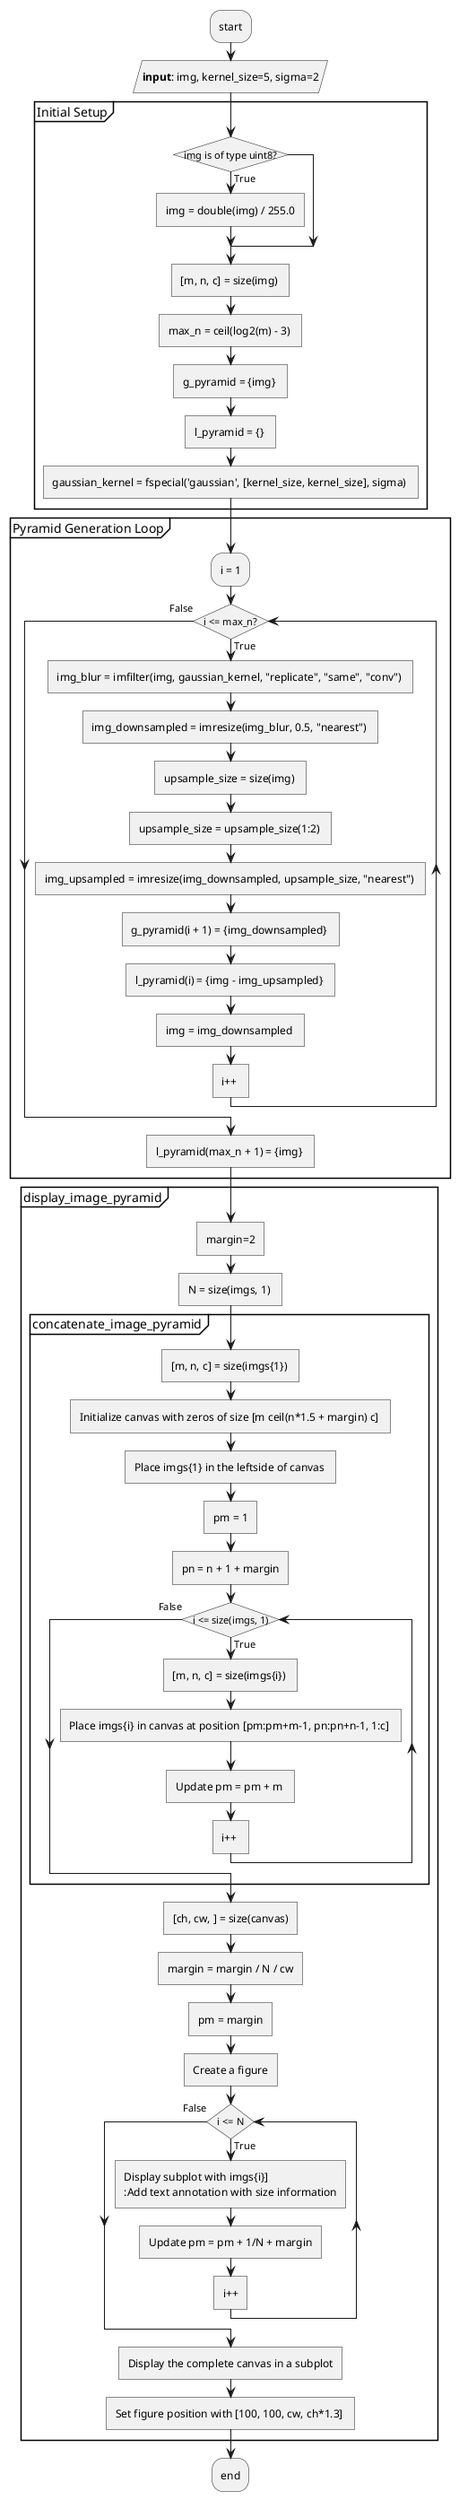 @startuml GeneratePyramids
skinparam conditionStyle InsideDiamond
skinparam ConditionEndStyle hline

:start;
:**input**: img, kernel_size=5, sigma=2/

partition Initial Setup {
    if (img is of type uint8?) then (True)
        :img = double(img) / 255.0]
    endif
    :[m, n, c] = size(img) ]
    :max_n = ceil(log2(m) - 3) ]
    :g_pyramid = {img} ]
    :l_pyramid = {} ]
    :gaussian_kernel = fspecial('gaussian', [kernel_size, kernel_size], sigma) ]
}

partition Pyramid Generation Loop {
    :i = 1;
    while (i <= max_n?) is (True)
        :img_blur = imfilter(img, gaussian_kernel, "replicate", "same", "conv") ]
        :img_downsampled = imresize(img_blur, 0.5, "nearest") ]
        :upsample_size = size(img) ]
        :upsample_size = upsample_size(1:2) ]
        :img_upsampled = imresize(img_downsampled, upsample_size, "nearest") ]
        :g_pyramid(i + 1) = {img_downsampled} ]
        :l_pyramid(i) = {img - img_upsampled} ]
        :img = img_downsampled ]
        :i++ ]
    endwhile (False)
    :l_pyramid(max_n + 1) = {img} ]
}



partition display_image_pyramid {

    :margin=2]
    :N = size(imgs, 1) ]
    partition concatenate_image_pyramid {
        :[m, n, c] = size(imgs{1}) ]
        :Initialize canvas with zeros of size [m ceil(n*1.5 + margin) c] ]
        :Place imgs{1} in the leftside of canvas ]
        
        :pm = 1]
        :pn = n + 1 + margin]
        while (i <= size(imgs, 1)) is (True)
            :[m, n, c] = size(imgs{i}) ]
            :Place imgs{i} in canvas at position [pm:pm+m-1, pn:pn+n-1, 1:c] ]
            :Update pm = pm + m ]
            :i++ ]
        endwhile (False)
    }
    :[ch, cw, ~] = size(canvas)]
    :margin = margin / N / cw]
    :pm = margin]
    :Create a figure]
    while (i <= N) is (True)
        :Display subplot with imgs{i}]
        :Add text annotation with size information]
        :Update pm = pm + 1/N + margin]
        :i++]
    endwhile (False)
    :Display the complete canvas in a subplot]
    :Set figure position with [100, 100, cw, ch*1.3] ]

}
 :end;
@enduml

